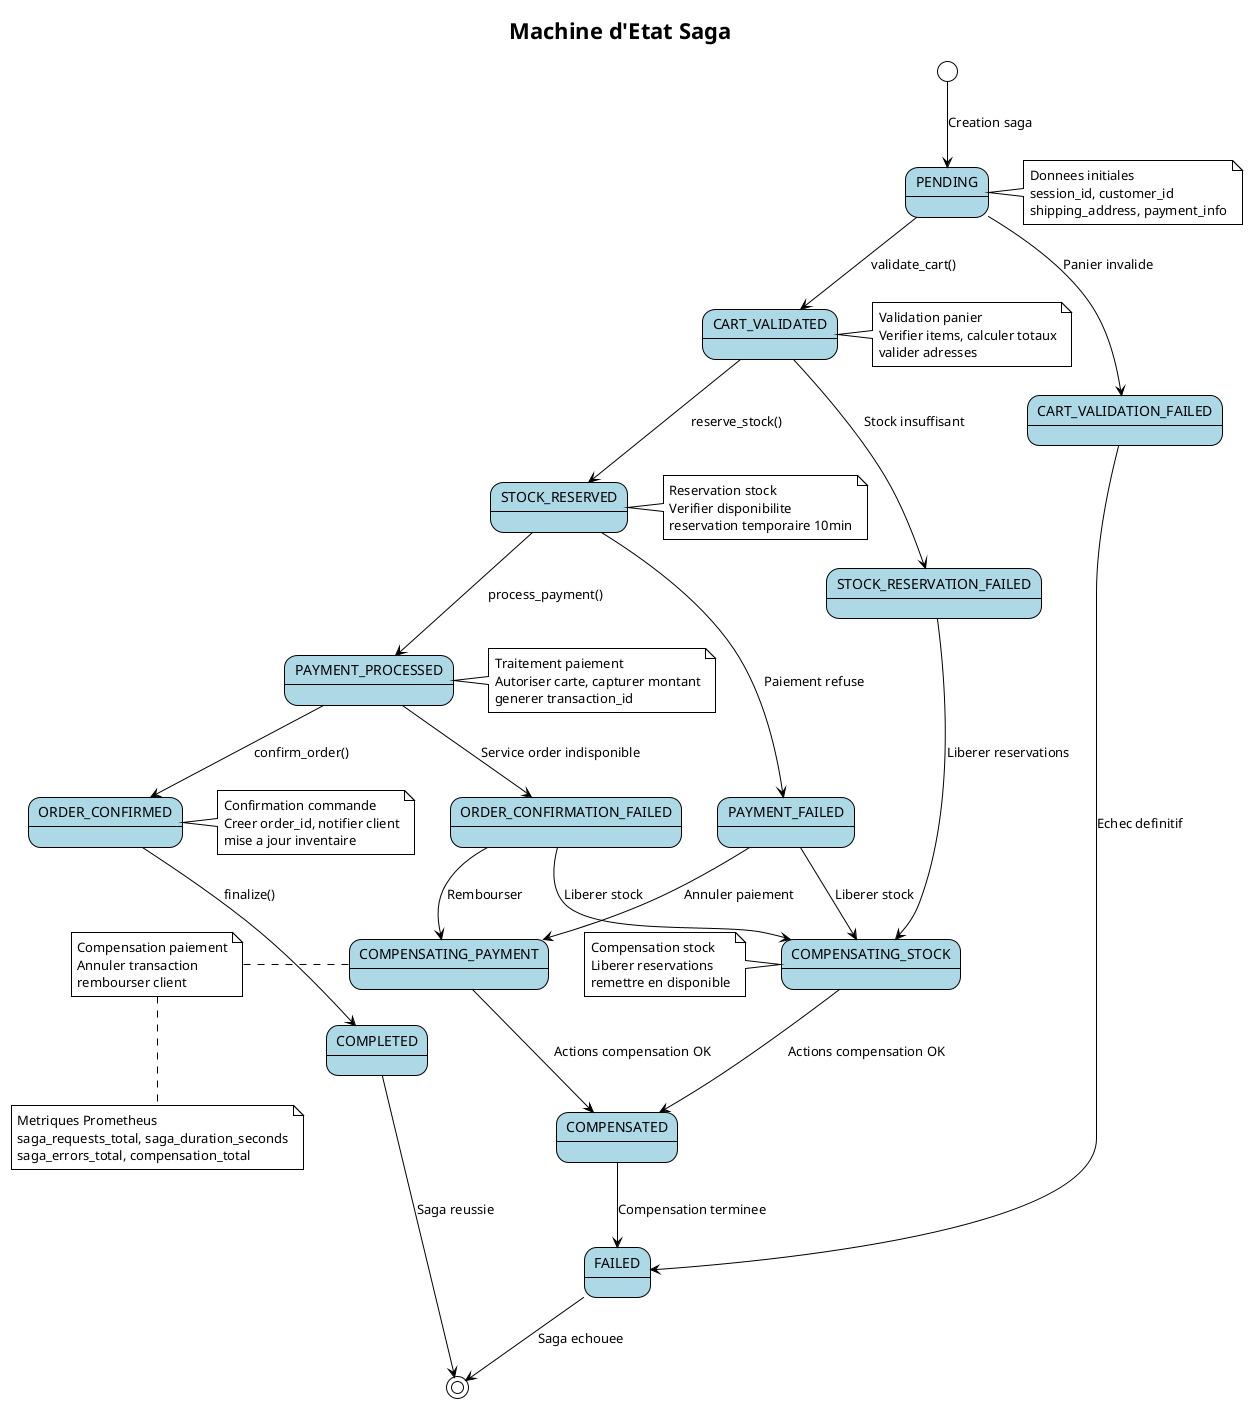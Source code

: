@startuml saga-state-machine

!theme plain

title Machine d'Etat Saga

skinparam state {
  BackgroundColor lightblue
  BorderColor black
  StartColor green
  EndColor red
}

[*] --> PENDING : Creation saga

PENDING --> CART_VALIDATED : validate_cart()
CART_VALIDATED --> STOCK_RESERVED : reserve_stock()
STOCK_RESERVED --> PAYMENT_PROCESSED : process_payment()
PAYMENT_PROCESSED --> ORDER_CONFIRMED : confirm_order()
ORDER_CONFIRMED --> COMPLETED : finalize()

PENDING --> CART_VALIDATION_FAILED : Panier invalide
CART_VALIDATED --> STOCK_RESERVATION_FAILED : Stock insuffisant
STOCK_RESERVED --> PAYMENT_FAILED : Paiement refuse
PAYMENT_PROCESSED --> ORDER_CONFIRMATION_FAILED : Service order indisponible

STOCK_RESERVATION_FAILED --> COMPENSATING_STOCK : Liberer reservations
PAYMENT_FAILED --> COMPENSATING_STOCK : Liberer stock
PAYMENT_FAILED --> COMPENSATING_PAYMENT : Annuler paiement
ORDER_CONFIRMATION_FAILED --> COMPENSATING_PAYMENT : Rembourser
ORDER_CONFIRMATION_FAILED --> COMPENSATING_STOCK : Liberer stock

COMPENSATING_STOCK --> COMPENSATED : Actions compensation OK
COMPENSATING_PAYMENT --> COMPENSATED : Actions compensation OK

CART_VALIDATION_FAILED --> FAILED : Echec definitif
COMPENSATED --> FAILED : Compensation terminee
COMPLETED --> [*] : Saga reussie
FAILED --> [*] : Saga echouee

note right of PENDING : Donnees initiales\nsession_id, customer_id\nshipping_address, payment_info

note right of CART_VALIDATED : Validation panier\nVerifier items, calculer totaux\nvalider adresses

note right of STOCK_RESERVED : Reservation stock\nVerifier disponibilite\nreservation temporaire 10min

note right of PAYMENT_PROCESSED : Traitement paiement\nAutoriser carte, capturer montant\ngenerer transaction_id

note right of ORDER_CONFIRMED : Confirmation commande\nCreer order_id, notifier client\nmise a jour inventaire

note left of COMPENSATING_STOCK : Compensation stock\nLiberer reservations\nremettre en disponible

note left of COMPENSATING_PAYMENT : Compensation paiement\nAnnuler transaction\nrembourser client

note bottom : Metriques Prometheus\nsaga_requests_total, saga_duration_seconds\nsaga_errors_total, compensation_total

@enduml